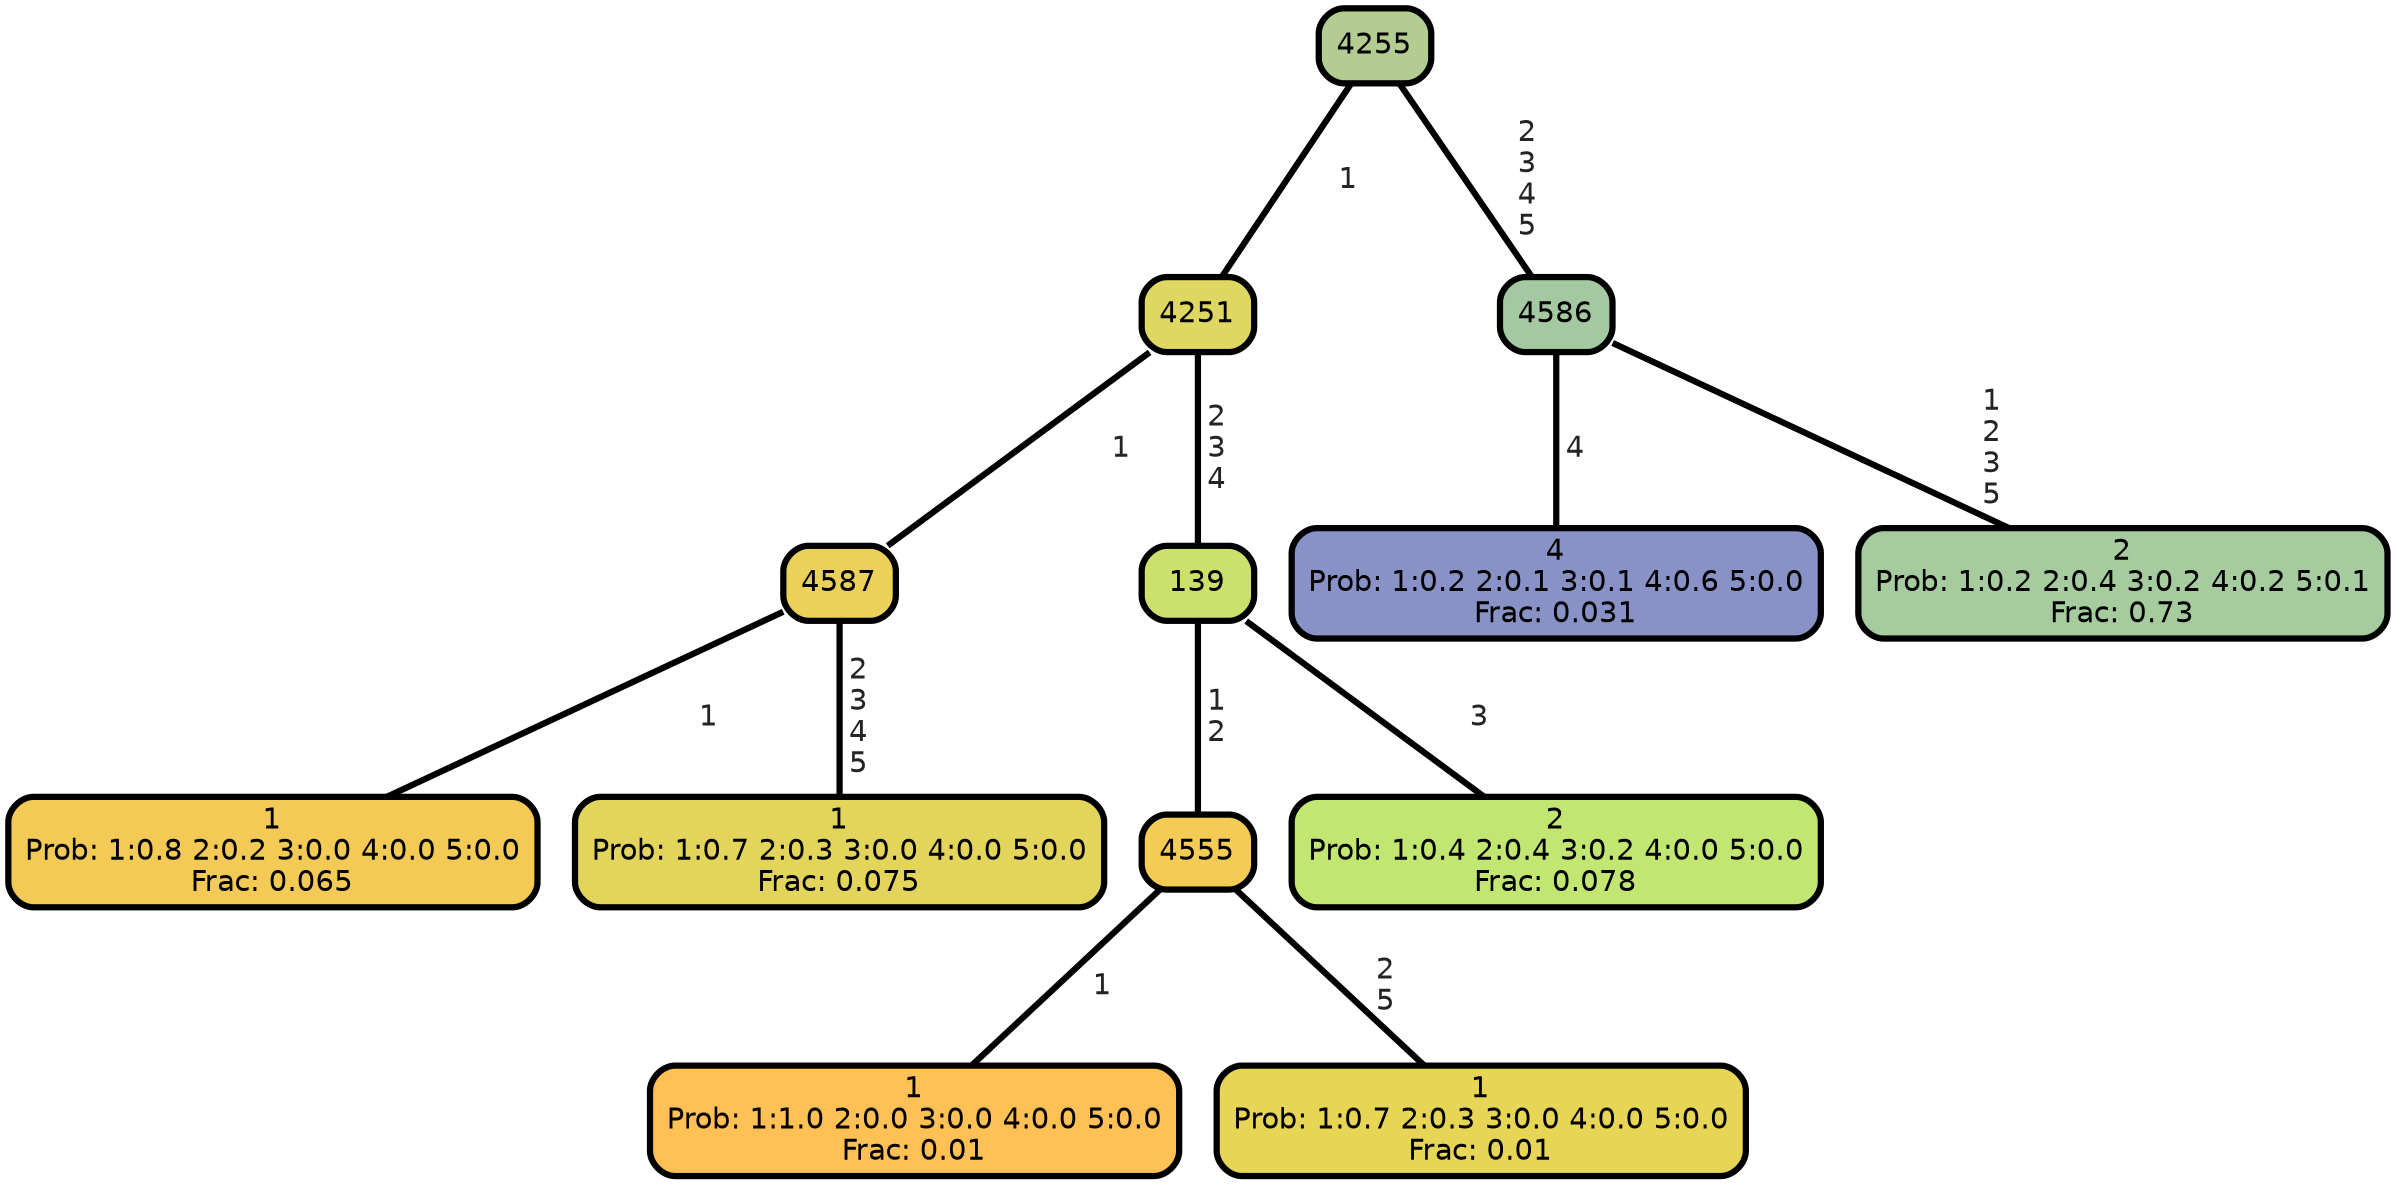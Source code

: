 graph Tree {
node [shape=box, style="filled, rounded",color="black",penwidth="3",fontcolor="black",                 fontname=helvetica] ;
graph [ranksep="0 equally", splines=straight,                 bgcolor=transparent, dpi=200] ;
edge [fontname=helvetica, fontweight=bold,fontcolor=grey14,color=black] ;
0 [label="1
Prob: 1:0.8 2:0.2 3:0.0 4:0.0 5:0.0
Frac: 0.065", fillcolor="#f3ca55"] ;
1 [label="4587", fillcolor="#ebd059"] ;
2 [label="1
Prob: 1:0.7 2:0.3 3:0.0 4:0.0 5:0.0
Frac: 0.075", fillcolor="#e3d45c"] ;
3 [label="4251", fillcolor="#ded761"] ;
4 [label="1
Prob: 1:1.0 2:0.0 3:0.0 4:0.0 5:0.0
Frac: 0.01", fillcolor="#ffc155"] ;
5 [label="4555", fillcolor="#f3cb55"] ;
6 [label="1
Prob: 1:0.7 2:0.3 3:0.0 4:0.0 5:0.0
Frac: 0.01", fillcolor="#e7d555"] ;
7 [label="139", fillcolor="#cce16c"] ;
8 [label="2
Prob: 1:0.4 2:0.4 3:0.2 4:0.0 5:0.0
Frac: 0.078", fillcolor="#c2e672"] ;
9 [label="4255", fillcolor="#b2cc91"] ;
10 [label="4
Prob: 1:0.2 2:0.1 3:0.1 4:0.6 5:0.0
Frac: 0.031", fillcolor="#8892c6"] ;
11 [label="4586", fillcolor="#a4c9a1"] ;
12 [label="2
Prob: 1:0.2 2:0.4 3:0.2 4:0.2 5:0.1
Frac: 0.73", fillcolor="#a5cb9f"] ;
1 -- 0 [label=" 1",penwidth=3] ;
1 -- 2 [label=" 2\n 3\n 4\n 5",penwidth=3] ;
3 -- 1 [label=" 1",penwidth=3] ;
3 -- 7 [label=" 2\n 3\n 4",penwidth=3] ;
5 -- 4 [label=" 1",penwidth=3] ;
5 -- 6 [label=" 2\n 5",penwidth=3] ;
7 -- 5 [label=" 1\n 2",penwidth=3] ;
7 -- 8 [label=" 3",penwidth=3] ;
9 -- 3 [label=" 1",penwidth=3] ;
9 -- 11 [label=" 2\n 3\n 4\n 5",penwidth=3] ;
11 -- 10 [label=" 4",penwidth=3] ;
11 -- 12 [label=" 1\n 2\n 3\n 5",penwidth=3] ;
{rank = same;}}